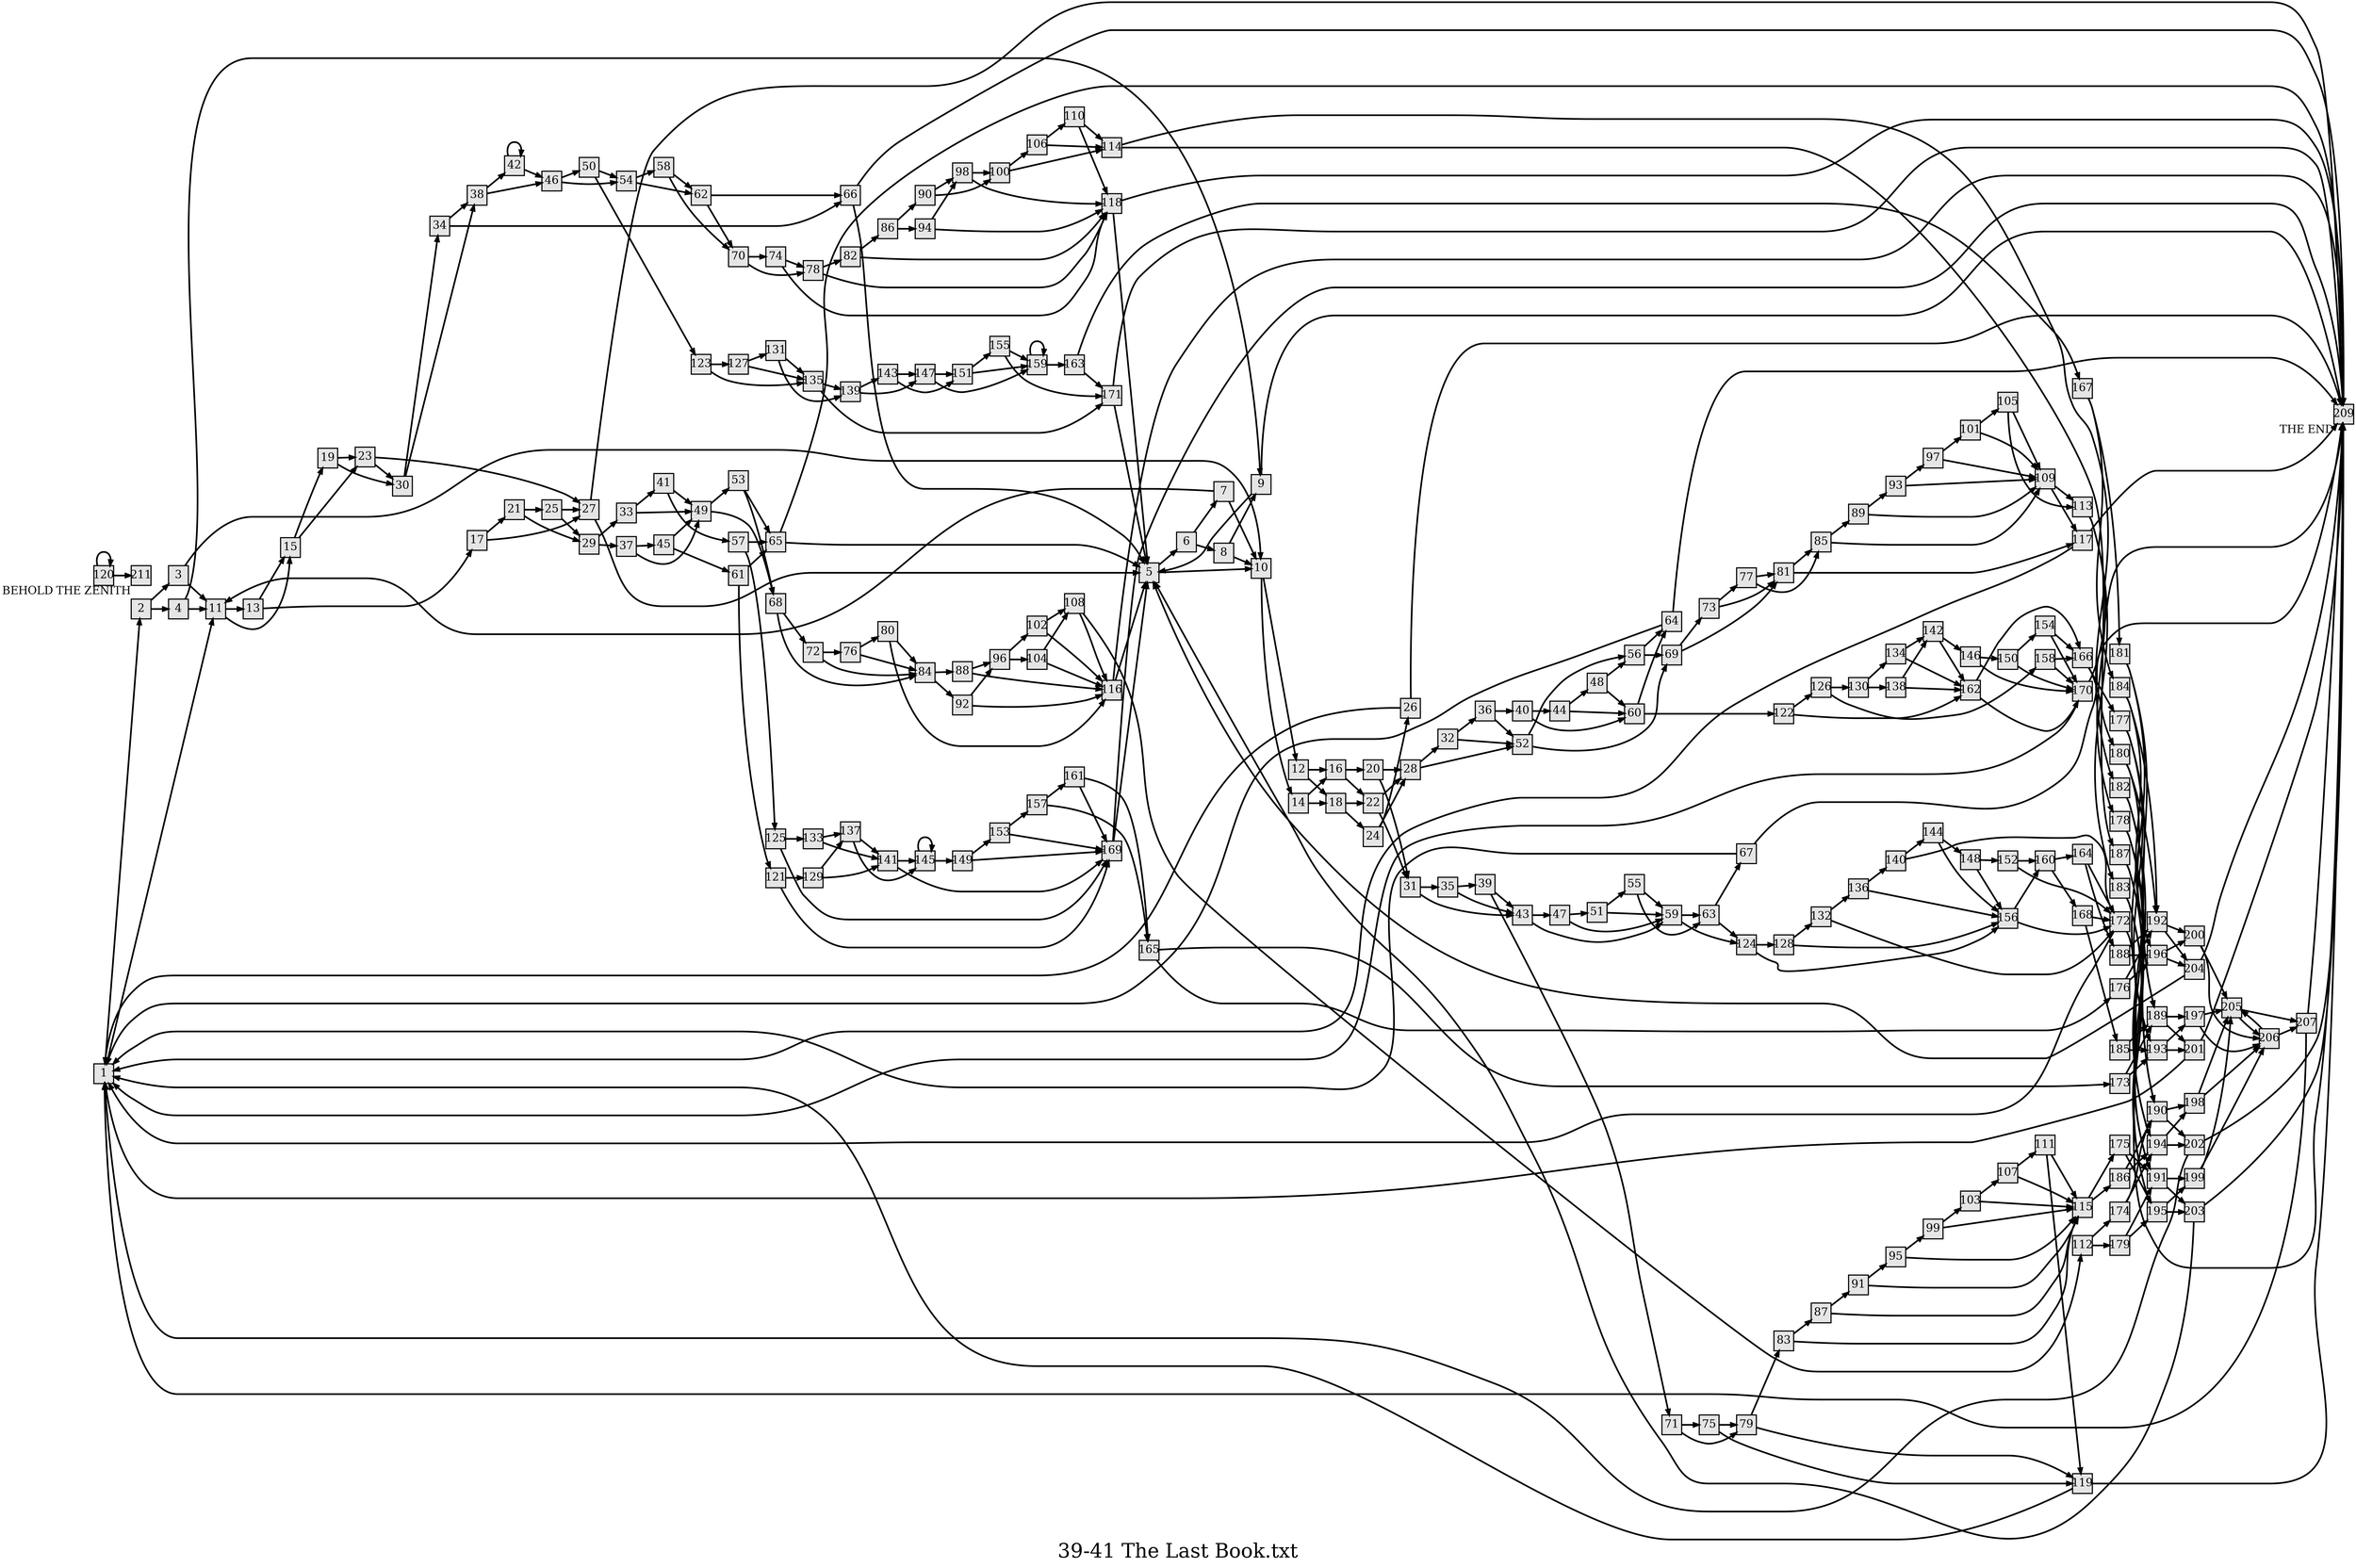 digraph g{
  graph [ label="39-41 The Last Book.txt" rankdir=LR, ordering=out, fontsize=36, nodesep="0.35", ranksep="0.45"];
  node  [shape=rect, penwidth=2, fontsize=20, style=filled, fillcolor=grey90, margin="0,0", labelfloat=true, regular=true, fixedsize=true];
  edge  [labelfloat=true, penwidth=3, fontsize=12];
  // Jeremy Douglass 2017-09-28;
  
  1 -> 2;
  1 -> 11;
  2 -> 3;
  2 -> 4;
  3 -> 10;
  3 -> 11;
  4 -> 9;
  4 -> 11;
  5 -> 6;
  5 -> 10;
  6 -> 7;
  6 -> 8;
  7 -> 10;
  7 -> 11;
  8 -> 9;
  8 -> 10;
  9 -> 209;
  9 -> 5;
  10 -> 12;
  10 -> 14;
  11 -> 13;
  11 -> 15;
  12 -> 16;
  12 -> 18;
  13 -> 15;
  13 -> 17;
  14 -> 16;
  14 -> 18;
  15 -> 19;
  15 -> 23;
  16 -> 20;
  16 -> 22;
  17 -> 21;
  17 -> 27;
  18 -> 22;
  18 -> 24;
  19 -> 23;
  19 -> 30;
  20 -> 28;
  20 -> 31;
  21 -> 25;
  21 -> 29;
  22 -> 28;
  22 -> 31;
  23 -> 27;
  23 -> 30;
  24 -> 26;
  24 -> 28;
  25 -> 27;
  25 -> 29;
  26 -> 209;
  26 -> 1;
  27 -> 209;
  27 -> 5;
  28 -> 32;
  28 -> 52;
  29 -> 33;	// If you are male, turn to page 33
  29 -> 37;	// if you are female, turn to page 37
  30 -> 34;
  30 -> 38;
  31 -> 35;
  31 -> 43;
  32 -> 36;
  32 -> 52;
  33 -> 41;
  33 -> 49;
  34 -> 38;
  34 -> 66;
  35 -> 39;
  35 -> 43;
  36 -> 40;
  36 -> 52;
  37 -> 45;
  37 -> 49;
  38 -> 42;
  38 -> 46;
  39 -> 43;
  39 -> 71;
  40 -> 44;
  40 -> 60;
  41 -> 49;
  41 -> 57;
  42 -> 42;
  42 -> 46;
  43 -> 47;
  43 -> 59;
  44 -> 48;
  44 -> 60;
  45 -> 49;
  45 -> 61;
  46 -> 50;
  46 -> 54;
  47 -> 51;
  47 -> 59;
  48 -> 56;
  48 -> 60;
  49 -> 53;
  49 -> 68;
  50 -> 54;
  50 -> 123;
  51 -> 55;
  51 -> 59;
  52 -> 56;
  52 -> 69;
  53 -> 65;
  53 -> 68;
  54 -> 58;
  54 -> 62;
  55 -> 59;
  55 -> 63;
  56 -> 64;
  56 -> 69;
  57 -> 65;
  57 -> 125;
  58 -> 62;
  58 -> 70;
  59 -> 63;
  59 -> 124;
  60 -> 64;
  60 -> 122;
  61 -> 65;
  61 -> 121;
  62 -> 66;
  62 -> 70;
  63 -> 67;
  63 -> 124;
  64 -> 209;
  64 -> 1;
  65 -> 209;
  65 -> 5;
  66 -> 209;
  66 -> 5;
  67 -> 209;
  67 -> 1;
  68 -> 72;
  68 -> 84;
  69 -> 73;
  69 -> 81;
  70 -> 74;
  70 -> 78;
  71 -> 75;
  71 -> 79;
  72 -> 76;
  72 -> 84;
  73 -> 77;
  73 -> 81;
  74 -> 78;
  74 -> 118;
  75 -> 79;
  75 -> 119;
  76 -> 80;
  76 -> 84;
  77 -> 81;
  77 -> 85;
  78 -> 82;
  78 -> 118;
  79 -> 83;
  79 -> 119;
  80 -> 84;
  80 -> 116;
  81 -> 85;
  81 -> 117;
  82 -> 86;
  82 -> 118;
  83 -> 87;
  83 -> 115;
  84 -> 88;
  84 -> 92;
  85 -> 89;
  85 -> 109;
  86 -> 90;
  86 -> 94;
  87 -> 91;
  87 -> 115;
  88 -> 96;
  88 -> 116;
  89 -> 93;
  89 -> 109;
  90 -> 98;
  90 -> 100;
  91 -> 95;
  91 -> 115;
  92 -> 96;
  92 -> 116;
  93 -> 97;
  93 -> 109;
  94 -> 98;
  94 -> 118;
  95 -> 99;
  95 -> 115;
  96 -> 102;
  96 -> 104;
  97 -> 101;
  97 -> 109;
  98 -> 100;
  98 -> 118;
  99 -> 103;
  99 -> 115;
  100 -> 106;
  100 -> 114;
  101 -> 105;
  101 -> 109;
  102 -> 108;
  102 -> 116;
  103 -> 107;
  103 -> 115;
  104 -> 108;
  104 -> 116;
  105 -> 109;
  105 -> 113;
  106 -> 110;
  106 -> 114;
  107 -> 111;
  107 -> 115;
  108 -> 112;
  108 -> 116;
  109 -> 113;
  109 -> 117;
  110 -> 114;
  110 -> 118;
  111 -> 115;
  111 -> 119;
  112 -> 174;
  112 -> 179;
  113 -> 178;
  113 -> 183;
  114 -> 182;
  114 -> 187;
  115 -> 175;
  115 -> 186;
  116 -> 209;
  116 -> 5;
  117 -> 209;
  117 -> 1;
  118 -> 209;
  118 -> 5;
  119 -> 209;
  119 -> 1;
  120 -> 120;
  120 -> 211;
  121 -> 129;
  121 -> 169;
  122 -> 126;
  122 -> 162;
  123 -> 127;
  123 -> 135;
  124 -> 128;
  124 -> 156;
  125 -> 133;
  125 -> 169;
  126 -> 130;
  126 -> 158;
  127 -> 131;
  127 -> 135;
  128 -> 132;
  128 -> 156;
  129 -> 137;
  129 -> 141;
  130 -> 134;
  130 -> 138;
  131 -> 135;
  131 -> 139;
  132 -> 136;
  132 -> 172;
  133 -> 137;
  133 -> 141;
  134 -> 142;
  134 -> 162;
  135 -> 139;
  135 -> 171;
  136 -> 140;
  136 -> 156;
  137 -> 141;
  137 -> 145;
  138 -> 142;
  138 -> 162;
  139 -> 143;
  139 -> 147;
  140 -> 144;
  140 -> 172;
  141 -> 145;
  141 -> 169;
  142 -> 146;
  142 -> 162;
  143 -> 147;
  143 -> 151;
  144 -> 148;
  144 -> 156;
  145 -> 145;
  145 -> 149;
  146 -> 150;
  146 -> 170;
  147 -> 151;
  147 -> 159;
  148 -> 152;
  148 -> 156;
  149 -> 153;
  149 -> 169;
  150 -> 154;
  150 -> 170;
  151 -> 155;
  151 -> 159;
  152 -> 160;
  152 -> 172;
  153 -> 157;
  153 -> 169;
  154 -> 166;
  154 -> 170;
  155 -> 159;
  155 -> 171;
  156 -> 160;
  156 -> 172;
  157 -> 161;
  157 -> 165;
  158 -> 166;
  158 -> 170;
  159 -> 159;
  159 -> 163;
  160 -> 164;
  160 -> 168;
  161 -> 165;
  161 -> 169;
  162 -> 166;
  162 -> 170;
  163 -> 167;
  163 -> 171;
  164 -> 172;
  164 -> 188;
  165 -> 173;
  165 -> 176;
  166 -> 177;
  166 -> 180;
  167 -> 181;
  167 -> 184;
  168 -> 172;
  168 -> 185;
  169 -> 209;
  169 -> 5;
  170 -> 209;
  170 -> 1;
  171 -> 209;
  171 -> 5;
  172 -> 209;
  172 -> 1;
  173 -> 189;
  173 -> 193;
  174 -> 190;
  174 -> 194;
  175 -> 191;
  175 -> 195;
  176 -> 192;	// If you want to turn to page 192, turn to page 192
  176 -> 196;	// If you want to turn to page 196, turn to page 196
  177 -> 189;
  177 -> 193;
  178 -> 190;
  178 -> 194;
  179 -> 191;
  179 -> 195;
  180 -> 192;
  180 -> 196;
  181 -> 189;
  181 -> 193;
  182 -> 190;
  182 -> 194;
  183 -> 191;
  183 -> 195;
  184 -> 192;
  184 -> 196;
  185 -> 189;
  185 -> 193;
  186 -> 190;
  186 -> 194;
  187 -> 191;
  187 -> 195;
  188 -> 192;
  188 -> 196;
  189 -> 197;
  189 -> 201;
  190 -> 198;
  190 -> 202;
  191 -> 199;
  191 -> 203;
  192 -> 200;
  192 -> 204;
  193 -> 197;
  193 -> 201;
  194 -> 198;
  194 -> 202;
  195 -> 199;
  195 -> 203;
  196 -> 200;
  196 -> 204;
  197 -> 205;
  197 -> 206;
  198 -> 205;
  198 -> 206;
  199 -> 205;
  199 -> 206;
  200 -> 205;
  200 -> 206;
  201 -> 209;
  201 -> 1;
  202 -> 209;
  202 -> 1;
  203 -> 209;
  203 -> 5;
  204 -> 209;
  204 -> 5;
  205 -> 207;
  205 -> 206;
  206 -> 207;
  206 -> 205;
  207 -> 209;
  207 -> 1;
  
  // 208;
  
  209	[ xlabel="THE END" ];
  
  // 210;
  
  211	[ xlabel="BEHOLD THE ZENITH" ];
}

